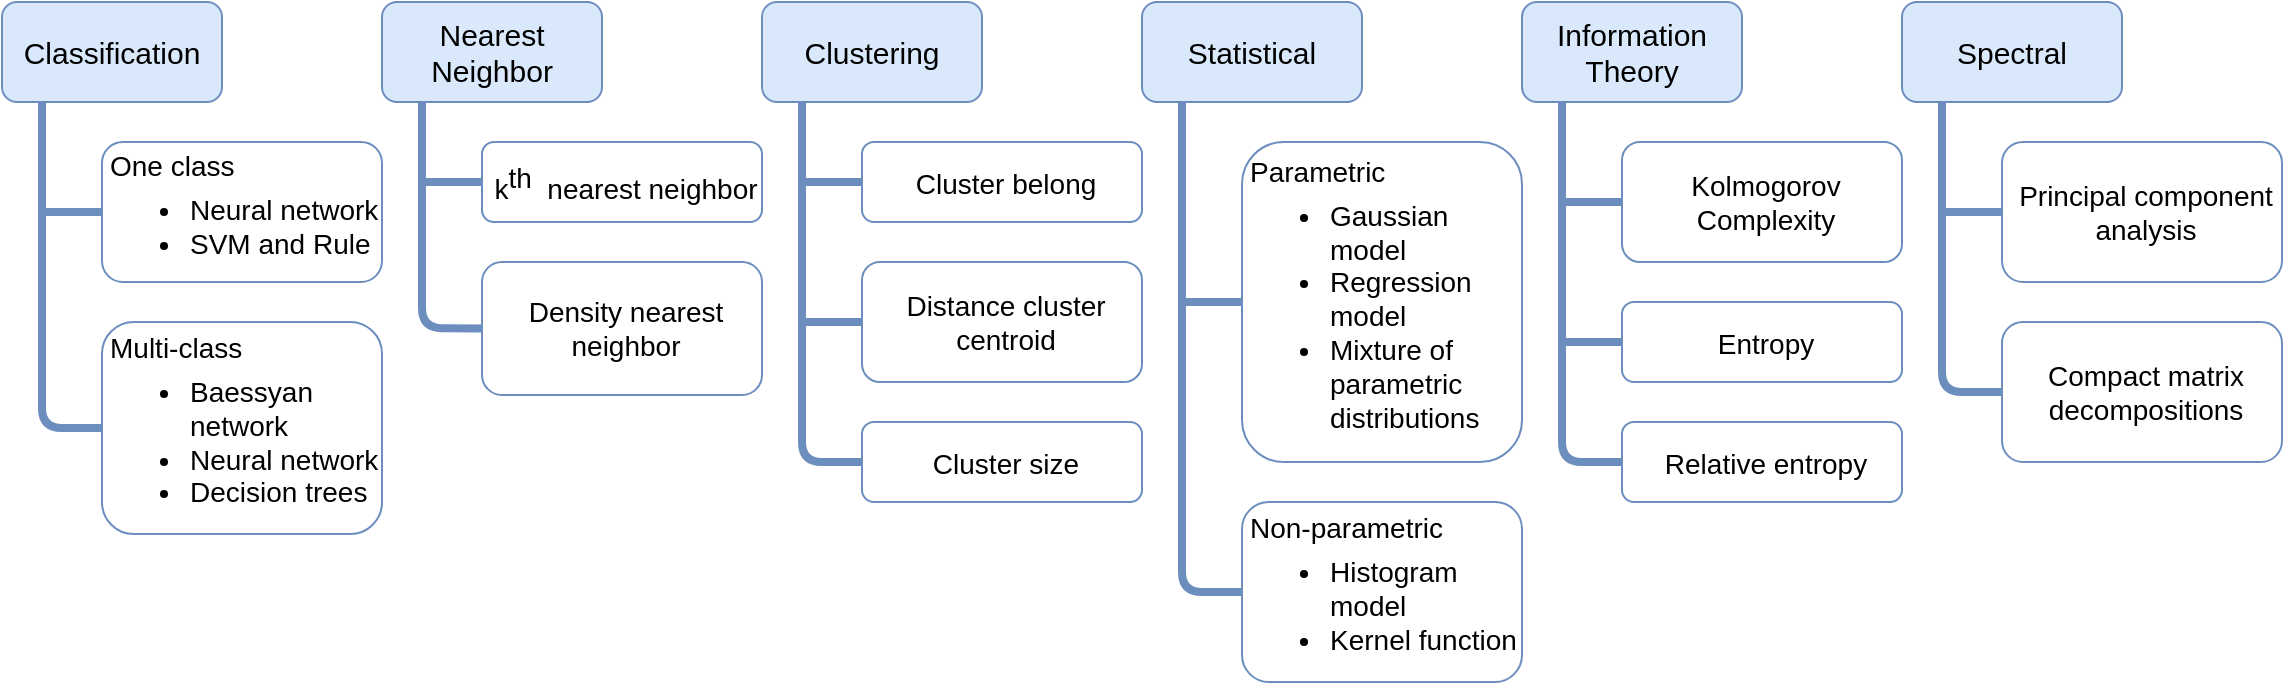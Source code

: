 <mxfile version="14.6.13" type="device"><diagram id="00Vjp4MO8zSj7hqrFBOZ" name="Pagina-1"><mxGraphModel dx="1422" dy="843" grid="1" gridSize="10" guides="1" tooltips="1" connect="1" arrows="1" fold="1" page="1" pageScale="1" pageWidth="1169" pageHeight="827" math="0" shadow="0"><root><mxCell id="0"/><mxCell id="1" parent="0"/><mxCell id="Bo791ud2QvBGN7GdhQ8_-7" value="" style="endArrow=none;html=1;strokeColor=#6c8ebf;strokeWidth=4;fillColor=#dae8fc;exitX=0;exitY=0.5;exitDx=0;exitDy=0;" edge="1" parent="1" source="Bo791ud2QvBGN7GdhQ8_-9"><mxGeometry width="50" height="50" relative="1" as="geometry"><mxPoint x="20" y="420" as="sourcePoint"/><mxPoint x="20" y="290" as="targetPoint"/><Array as="points"><mxPoint x="20" y="483"/></Array></mxGeometry></mxCell><mxCell id="Bo791ud2QvBGN7GdhQ8_-1" value="Classification" style="rounded=1;whiteSpace=wrap;html=1;fillColor=#dae8fc;strokeColor=#6c8ebf;fontSize=15;" vertex="1" parent="1"><mxGeometry y="270" width="110" height="50" as="geometry"/></mxCell><mxCell id="Bo791ud2QvBGN7GdhQ8_-11" style="edgeStyle=orthogonalEdgeStyle;rounded=0;orthogonalLoop=1;jettySize=auto;html=1;exitX=0;exitY=0.5;exitDx=0;exitDy=0;fontSize=14;strokeColor=#6c8ebf;strokeWidth=4;fillColor=#dae8fc;endArrow=none;endFill=0;" edge="1" parent="1" source="Bo791ud2QvBGN7GdhQ8_-8"><mxGeometry relative="1" as="geometry"><mxPoint x="20" y="380" as="targetPoint"/></mxGeometry></mxCell><mxCell id="Bo791ud2QvBGN7GdhQ8_-8" value="&lt;p style=&quot;line-height: 0%; font-size: 14px;&quot;&gt;&lt;font style=&quot;font-size: 14px;&quot;&gt;One class&lt;br style=&quot;font-size: 14px;&quot;&gt;&lt;/font&gt;&lt;/p&gt;&lt;ul style=&quot;font-size: 14px;&quot;&gt;&lt;li style=&quot;font-size: 14px;&quot;&gt;&lt;font style=&quot;font-size: 14px;&quot;&gt;Neural network&lt;/font&gt;&lt;/li&gt;&lt;li style=&quot;font-size: 14px;&quot;&gt;&lt;font style=&quot;font-size: 14px;&quot;&gt;SVM and Rule&lt;/font&gt;&lt;/li&gt;&lt;/ul&gt;&lt;p style=&quot;font-size: 14px;&quot;&gt;&lt;/p&gt;" style="rounded=1;whiteSpace=wrap;html=1;strokeColor=#6c8ebf;fillColor=none;fontSize=14;horizontal=1;spacing=0;align=left;spacingLeft=4;" vertex="1" parent="1"><mxGeometry x="50" y="340" width="140" height="70" as="geometry"/></mxCell><mxCell id="Bo791ud2QvBGN7GdhQ8_-9" value="&lt;p style=&quot;line-height: 0%; font-size: 14px;&quot;&gt;&lt;font style=&quot;font-size: 14px;&quot;&gt;Multi-class&lt;br style=&quot;font-size: 14px;&quot;&gt;&lt;/font&gt;&lt;/p&gt;&lt;ul style=&quot;font-size: 14px;&quot;&gt;&lt;li style=&quot;font-size: 14px;&quot;&gt;&lt;font style=&quot;font-size: 14px;&quot;&gt;Baessyan network&lt;/font&gt;&lt;/li&gt;&lt;li style=&quot;font-size: 14px;&quot;&gt;Neural network&lt;/li&gt;&lt;li style=&quot;font-size: 14px;&quot;&gt;Decision trees&lt;/li&gt;&lt;/ul&gt;&lt;p style=&quot;font-size: 14px;&quot;&gt;&lt;/p&gt;" style="rounded=1;whiteSpace=wrap;html=1;strokeColor=#6c8ebf;fillColor=none;fontSize=14;horizontal=1;spacing=0;align=left;spacingLeft=4;" vertex="1" parent="1"><mxGeometry x="50" y="430" width="140" height="106" as="geometry"/></mxCell><mxCell id="Bo791ud2QvBGN7GdhQ8_-12" value="" style="endArrow=none;html=1;strokeColor=#6c8ebf;strokeWidth=4;fillColor=#dae8fc;exitX=0;exitY=0.5;exitDx=0;exitDy=0;" edge="1" parent="1" source="Bo791ud2QvBGN7GdhQ8_-16"><mxGeometry width="50" height="50" relative="1" as="geometry"><mxPoint x="210" y="420" as="sourcePoint"/><mxPoint x="210" y="290" as="targetPoint"/><Array as="points"><mxPoint x="210" y="433"/></Array></mxGeometry></mxCell><mxCell id="Bo791ud2QvBGN7GdhQ8_-13" value="&lt;span style=&quot;font-size: 15px;&quot;&gt;Nearest Neighbor&lt;/span&gt;" style="rounded=1;whiteSpace=wrap;html=1;fillColor=#dae8fc;strokeColor=#6c8ebf;fontSize=15;" vertex="1" parent="1"><mxGeometry x="190" y="270" width="110" height="50" as="geometry"/></mxCell><mxCell id="Bo791ud2QvBGN7GdhQ8_-14" style="edgeStyle=orthogonalEdgeStyle;rounded=0;orthogonalLoop=1;jettySize=auto;html=1;exitX=0;exitY=0.5;exitDx=0;exitDy=0;fontSize=14;strokeColor=#6c8ebf;strokeWidth=4;fillColor=#dae8fc;endArrow=none;endFill=0;" edge="1" parent="1" source="Bo791ud2QvBGN7GdhQ8_-15"><mxGeometry relative="1" as="geometry"><mxPoint x="210" y="380" as="targetPoint"/></mxGeometry></mxCell><mxCell id="Bo791ud2QvBGN7GdhQ8_-15" value="&lt;p style=&quot;line-height: 0%; font-size: 14px;&quot;&gt;k&lt;sup style=&quot;font-size: 14px;&quot;&gt;th&amp;nbsp;&lt;/sup&gt;&amp;nbsp;nearest neighbor&lt;/p&gt;&lt;p style=&quot;font-size: 14px;&quot;&gt;&lt;/p&gt;" style="rounded=1;whiteSpace=wrap;html=1;strokeColor=#6c8ebf;fillColor=none;fontSize=14;horizontal=1;spacing=0;align=center;spacingLeft=4;" vertex="1" parent="1"><mxGeometry x="240" y="340" width="140" height="40" as="geometry"/></mxCell><mxCell id="Bo791ud2QvBGN7GdhQ8_-16" value="&lt;p style=&quot;line-height: 120% ; font-size: 14px&quot;&gt;Density nearest neighbor&lt;/p&gt;&lt;p style=&quot;font-size: 14px&quot;&gt;&lt;/p&gt;" style="rounded=1;whiteSpace=wrap;html=1;strokeColor=#6c8ebf;fillColor=none;fontSize=14;horizontal=1;spacing=0;align=center;spacingLeft=4;" vertex="1" parent="1"><mxGeometry x="240" y="400" width="140" height="66.5" as="geometry"/></mxCell><mxCell id="Bo791ud2QvBGN7GdhQ8_-18" value="" style="endArrow=none;html=1;strokeColor=#6c8ebf;strokeWidth=4;fillColor=#dae8fc;exitX=0;exitY=0.5;exitDx=0;exitDy=0;" edge="1" parent="1" source="Bo791ud2QvBGN7GdhQ8_-22"><mxGeometry width="50" height="50" relative="1" as="geometry"><mxPoint x="400" y="420" as="sourcePoint"/><mxPoint x="400" y="290" as="targetPoint"/><Array as="points"><mxPoint x="400" y="500"/></Array></mxGeometry></mxCell><mxCell id="Bo791ud2QvBGN7GdhQ8_-19" value="&lt;span style=&quot;font-size: 15px;&quot;&gt;Clustering&lt;/span&gt;" style="rounded=1;whiteSpace=wrap;html=1;fillColor=#dae8fc;strokeColor=#6c8ebf;fontSize=15;" vertex="1" parent="1"><mxGeometry x="380" y="270" width="110" height="50" as="geometry"/></mxCell><mxCell id="Bo791ud2QvBGN7GdhQ8_-20" style="edgeStyle=orthogonalEdgeStyle;rounded=0;orthogonalLoop=1;jettySize=auto;html=1;exitX=0;exitY=0.5;exitDx=0;exitDy=0;fontSize=14;strokeColor=#6c8ebf;strokeWidth=4;fillColor=#dae8fc;endArrow=none;endFill=0;" edge="1" parent="1" source="Bo791ud2QvBGN7GdhQ8_-21"><mxGeometry relative="1" as="geometry"><mxPoint x="400" y="380" as="targetPoint"/></mxGeometry></mxCell><mxCell id="Bo791ud2QvBGN7GdhQ8_-21" value="&lt;p style=&quot;line-height: 0%; font-size: 14px;&quot;&gt;Cluster belong&lt;/p&gt;&lt;p style=&quot;font-size: 14px;&quot;&gt;&lt;/p&gt;" style="rounded=1;whiteSpace=wrap;html=1;strokeColor=#6c8ebf;fillColor=none;fontSize=14;horizontal=1;spacing=0;align=center;spacingLeft=4;" vertex="1" parent="1"><mxGeometry x="430" y="340" width="140" height="40" as="geometry"/></mxCell><mxCell id="Bo791ud2QvBGN7GdhQ8_-22" value="&lt;p style=&quot;line-height: 0%; font-size: 14px;&quot;&gt;Cluster size&lt;/p&gt;&lt;p style=&quot;font-size: 14px;&quot;&gt;&lt;/p&gt;" style="rounded=1;whiteSpace=wrap;html=1;strokeColor=#6c8ebf;fillColor=none;fontSize=14;horizontal=1;spacing=0;align=center;spacingLeft=4;" vertex="1" parent="1"><mxGeometry x="430" y="480" width="140" height="40" as="geometry"/></mxCell><mxCell id="Bo791ud2QvBGN7GdhQ8_-24" style="edgeStyle=orthogonalEdgeStyle;rounded=0;orthogonalLoop=1;jettySize=auto;html=1;exitX=0;exitY=0.5;exitDx=0;exitDy=0;fontSize=14;endArrow=none;endFill=0;strokeColor=#6c8ebf;strokeWidth=4;fillColor=#dae8fc;" edge="1" parent="1" source="Bo791ud2QvBGN7GdhQ8_-23"><mxGeometry relative="1" as="geometry"><mxPoint x="400" y="420" as="targetPoint"/></mxGeometry></mxCell><mxCell id="Bo791ud2QvBGN7GdhQ8_-23" value="&lt;p style=&quot;line-height: 0% ; font-size: 14px&quot;&gt;&lt;span style=&quot;text-align: left ; font-size: 14px ; line-height: 120%&quot;&gt;Distance cluster centroid&lt;/span&gt;&lt;br style=&quot;font-size: 14px&quot;&gt;&lt;/p&gt;&lt;p style=&quot;font-size: 14px&quot;&gt;&lt;/p&gt;" style="rounded=1;whiteSpace=wrap;html=1;strokeColor=#6c8ebf;fillColor=none;fontSize=14;horizontal=1;spacing=0;align=center;spacingLeft=4;" vertex="1" parent="1"><mxGeometry x="430" y="400" width="140" height="60" as="geometry"/></mxCell><mxCell id="Bo791ud2QvBGN7GdhQ8_-25" value="" style="endArrow=none;html=1;strokeColor=#6c8ebf;strokeWidth=4;fillColor=#dae8fc;exitX=0;exitY=0.5;exitDx=0;exitDy=0;" edge="1" parent="1" source="Bo791ud2QvBGN7GdhQ8_-29"><mxGeometry width="50" height="50" relative="1" as="geometry"><mxPoint x="590" y="420" as="sourcePoint"/><mxPoint x="590" y="290" as="targetPoint"/><Array as="points"><mxPoint x="590" y="565"/></Array></mxGeometry></mxCell><mxCell id="Bo791ud2QvBGN7GdhQ8_-26" value="Statistical" style="rounded=1;whiteSpace=wrap;html=1;fillColor=#dae8fc;strokeColor=#6c8ebf;fontSize=15;" vertex="1" parent="1"><mxGeometry x="570" y="270" width="110" height="50" as="geometry"/></mxCell><mxCell id="Bo791ud2QvBGN7GdhQ8_-27" style="edgeStyle=orthogonalEdgeStyle;rounded=0;orthogonalLoop=1;jettySize=auto;html=1;exitX=0;exitY=0.5;exitDx=0;exitDy=0;fontSize=14;strokeColor=#6c8ebf;strokeWidth=4;fillColor=#dae8fc;endArrow=none;endFill=0;" edge="1" parent="1" source="Bo791ud2QvBGN7GdhQ8_-28"><mxGeometry relative="1" as="geometry"><mxPoint x="590" y="410" as="targetPoint"/></mxGeometry></mxCell><mxCell id="Bo791ud2QvBGN7GdhQ8_-28" value="&lt;p style=&quot;line-height: 0%; font-size: 14px;&quot;&gt;&lt;font style=&quot;font-size: 14px;&quot;&gt;Parametric&lt;/font&gt;&lt;/p&gt;&lt;ul style=&quot;font-size: 14px;&quot;&gt;&lt;li style=&quot;font-size: 14px;&quot;&gt;&lt;span style=&quot;font-size: 14px;&quot;&gt;Gaussian model&lt;/span&gt;&lt;/li&gt;&lt;li style=&quot;font-size: 14px;&quot;&gt;Regression model&lt;/li&gt;&lt;li style=&quot;font-size: 14px;&quot;&gt;Mixture of parametric distributions&lt;/li&gt;&lt;/ul&gt;&lt;p style=&quot;font-size: 14px;&quot;&gt;&lt;/p&gt;" style="rounded=1;whiteSpace=wrap;html=1;strokeColor=#6c8ebf;fillColor=none;fontSize=14;horizontal=1;spacing=0;align=left;spacingLeft=4;" vertex="1" parent="1"><mxGeometry x="620" y="340" width="140" height="160" as="geometry"/></mxCell><mxCell id="Bo791ud2QvBGN7GdhQ8_-29" value="&lt;p style=&quot;line-height: 0%; font-size: 14px;&quot;&gt;&lt;font style=&quot;font-size: 14px;&quot;&gt;Non-parametric&lt;/font&gt;&lt;/p&gt;&lt;ul style=&quot;font-size: 14px;&quot;&gt;&lt;li style=&quot;font-size: 14px;&quot;&gt;&lt;font style=&quot;font-size: 14px;&quot;&gt;Histogram model&lt;/font&gt;&lt;/li&gt;&lt;li style=&quot;font-size: 14px;&quot;&gt;Kernel function&lt;/li&gt;&lt;/ul&gt;&lt;p style=&quot;font-size: 14px;&quot;&gt;&lt;/p&gt;" style="rounded=1;whiteSpace=wrap;html=1;strokeColor=#6c8ebf;fillColor=none;fontSize=14;horizontal=1;spacing=0;align=left;spacingLeft=4;" vertex="1" parent="1"><mxGeometry x="620" y="520" width="140" height="90" as="geometry"/></mxCell><mxCell id="Bo791ud2QvBGN7GdhQ8_-30" value="" style="endArrow=none;html=1;strokeColor=#6c8ebf;strokeWidth=4;fillColor=#dae8fc;exitX=0;exitY=0.5;exitDx=0;exitDy=0;" edge="1" parent="1" source="Bo791ud2QvBGN7GdhQ8_-34"><mxGeometry width="50" height="50" relative="1" as="geometry"><mxPoint x="780" y="420" as="sourcePoint"/><mxPoint x="780" y="290" as="targetPoint"/><Array as="points"><mxPoint x="780" y="500"/></Array></mxGeometry></mxCell><mxCell id="Bo791ud2QvBGN7GdhQ8_-31" value="&lt;span style=&quot;font-size: 15px;&quot;&gt;Information Theory&lt;/span&gt;" style="rounded=1;whiteSpace=wrap;html=1;fillColor=#dae8fc;strokeColor=#6c8ebf;fontSize=15;" vertex="1" parent="1"><mxGeometry x="760" y="270" width="110" height="50" as="geometry"/></mxCell><mxCell id="Bo791ud2QvBGN7GdhQ8_-32" style="edgeStyle=orthogonalEdgeStyle;rounded=0;orthogonalLoop=1;jettySize=auto;html=1;exitX=0;exitY=0.5;exitDx=0;exitDy=0;fontSize=14;strokeColor=#6c8ebf;strokeWidth=4;fillColor=#dae8fc;endArrow=none;endFill=0;" edge="1" parent="1" source="Bo791ud2QvBGN7GdhQ8_-33"><mxGeometry relative="1" as="geometry"><mxPoint x="780" y="380" as="targetPoint"/></mxGeometry></mxCell><mxCell id="Bo791ud2QvBGN7GdhQ8_-33" value="&lt;p style=&quot;line-height: 120% ; font-size: 14px&quot;&gt;Kolmogorov Complexity&lt;br style=&quot;font-size: 14px&quot;&gt;&lt;/p&gt;&lt;p style=&quot;font-size: 14px&quot;&gt;&lt;/p&gt;" style="rounded=1;whiteSpace=wrap;html=1;strokeColor=#6c8ebf;fillColor=none;fontSize=14;horizontal=1;spacing=0;align=center;spacingLeft=4;" vertex="1" parent="1"><mxGeometry x="810" y="340" width="140" height="60" as="geometry"/></mxCell><mxCell id="Bo791ud2QvBGN7GdhQ8_-34" value="&lt;p style=&quot;line-height: 0%; font-size: 14px;&quot;&gt;Relative entropy&lt;/p&gt;&lt;p style=&quot;font-size: 14px;&quot;&gt;&lt;/p&gt;" style="rounded=1;whiteSpace=wrap;html=1;strokeColor=#6c8ebf;fillColor=none;fontSize=14;horizontal=1;spacing=0;align=center;spacingLeft=4;" vertex="1" parent="1"><mxGeometry x="810" y="480" width="140" height="40" as="geometry"/></mxCell><mxCell id="Bo791ud2QvBGN7GdhQ8_-35" style="edgeStyle=orthogonalEdgeStyle;rounded=0;orthogonalLoop=1;jettySize=auto;html=1;exitX=0;exitY=0.5;exitDx=0;exitDy=0;fontSize=14;endArrow=none;endFill=0;strokeColor=#6c8ebf;strokeWidth=4;fillColor=#dae8fc;" edge="1" parent="1" source="Bo791ud2QvBGN7GdhQ8_-36"><mxGeometry relative="1" as="geometry"><mxPoint x="780" y="420" as="targetPoint"/></mxGeometry></mxCell><mxCell id="Bo791ud2QvBGN7GdhQ8_-36" value="&lt;p style=&quot;line-height: 0%; font-size: 14px;&quot;&gt;&lt;span style=&quot;text-align: left; font-size: 14px;&quot;&gt;Entropy&lt;/span&gt;&lt;br style=&quot;font-size: 14px;&quot;&gt;&lt;/p&gt;&lt;p style=&quot;font-size: 14px;&quot;&gt;&lt;/p&gt;" style="rounded=1;whiteSpace=wrap;html=1;strokeColor=#6c8ebf;fillColor=none;fontSize=14;horizontal=1;spacing=0;align=center;spacingLeft=4;" vertex="1" parent="1"><mxGeometry x="810" y="420" width="140" height="40" as="geometry"/></mxCell><mxCell id="Bo791ud2QvBGN7GdhQ8_-37" value="" style="endArrow=none;html=1;strokeColor=#6c8ebf;strokeWidth=4;fillColor=#dae8fc;exitX=0;exitY=0.5;exitDx=0;exitDy=0;" edge="1" parent="1" source="Bo791ud2QvBGN7GdhQ8_-41"><mxGeometry width="50" height="50" relative="1" as="geometry"><mxPoint x="970" y="420" as="sourcePoint"/><mxPoint x="970" y="290" as="targetPoint"/><Array as="points"><mxPoint x="970" y="465"/></Array></mxGeometry></mxCell><mxCell id="Bo791ud2QvBGN7GdhQ8_-38" value="&lt;span style=&quot;font-size: 15px;&quot;&gt;Spectral&lt;/span&gt;" style="rounded=1;whiteSpace=wrap;html=1;fillColor=#dae8fc;strokeColor=#6c8ebf;fontSize=15;" vertex="1" parent="1"><mxGeometry x="950" y="270" width="110" height="50" as="geometry"/></mxCell><mxCell id="Bo791ud2QvBGN7GdhQ8_-39" style="edgeStyle=orthogonalEdgeStyle;rounded=0;orthogonalLoop=1;jettySize=auto;html=1;exitX=0;exitY=0.5;exitDx=0;exitDy=0;fontSize=14;strokeColor=#6c8ebf;strokeWidth=4;fillColor=#dae8fc;endArrow=none;endFill=0;" edge="1" parent="1" source="Bo791ud2QvBGN7GdhQ8_-40"><mxGeometry relative="1" as="geometry"><mxPoint x="970" y="380" as="targetPoint"/></mxGeometry></mxCell><mxCell id="Bo791ud2QvBGN7GdhQ8_-40" value="&lt;p style=&quot;line-height: 120%; font-size: 14px;&quot;&gt;Principal component analysis&lt;/p&gt;&lt;p style=&quot;font-size: 14px;&quot;&gt;&lt;/p&gt;" style="rounded=1;whiteSpace=wrap;html=1;strokeColor=#6c8ebf;fillColor=none;fontSize=14;horizontal=1;spacing=0;align=center;spacingLeft=4;" vertex="1" parent="1"><mxGeometry x="1000" y="340" width="140" height="70" as="geometry"/></mxCell><mxCell id="Bo791ud2QvBGN7GdhQ8_-41" value="&lt;p style=&quot;line-height: 120%; font-size: 14px;&quot;&gt;Compact matrix decompositions&lt;/p&gt;&lt;p style=&quot;font-size: 14px;&quot;&gt;&lt;/p&gt;" style="rounded=1;whiteSpace=wrap;html=1;strokeColor=#6c8ebf;fillColor=none;fontSize=14;horizontal=1;spacing=0;align=center;spacingLeft=4;" vertex="1" parent="1"><mxGeometry x="1000" y="430" width="140" height="70" as="geometry"/></mxCell></root></mxGraphModel></diagram></mxfile>